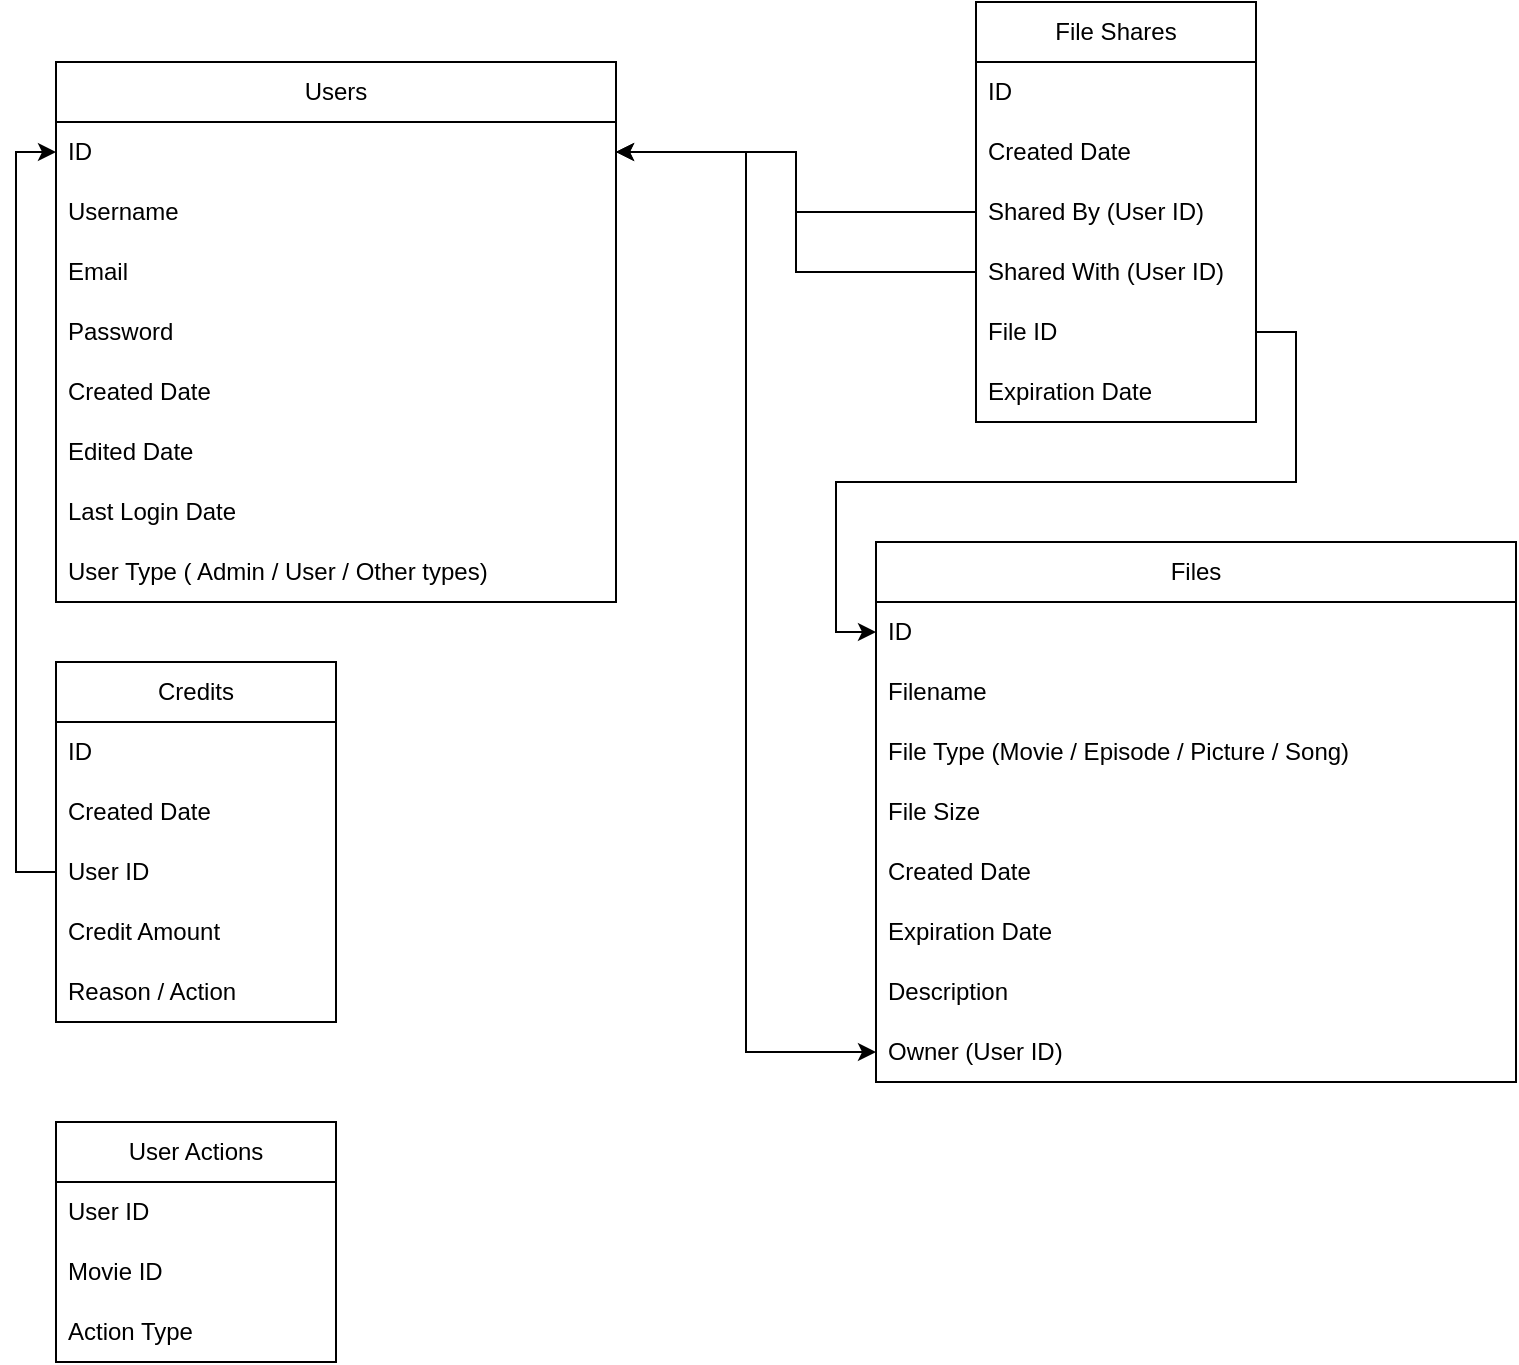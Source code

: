 <mxfile version="24.4.6" type="device">
  <diagram name="Page-1" id="ljVisufAbEmZKsnA7vjS">
    <mxGraphModel dx="989" dy="538" grid="1" gridSize="10" guides="1" tooltips="1" connect="1" arrows="1" fold="1" page="1" pageScale="1" pageWidth="850" pageHeight="1100" math="0" shadow="0">
      <root>
        <mxCell id="0" />
        <mxCell id="1" parent="0" />
        <mxCell id="xco7I22EKFjkosjsRPvA-1" value="Users" style="swimlane;fontStyle=0;childLayout=stackLayout;horizontal=1;startSize=30;horizontalStack=0;resizeParent=1;resizeParentMax=0;resizeLast=0;collapsible=1;marginBottom=0;whiteSpace=wrap;html=1;" parent="1" vertex="1">
          <mxGeometry x="40" y="40" width="280" height="270" as="geometry" />
        </mxCell>
        <mxCell id="xco7I22EKFjkosjsRPvA-2" value="ID" style="text;strokeColor=none;fillColor=none;align=left;verticalAlign=middle;spacingLeft=4;spacingRight=4;overflow=hidden;points=[[0,0.5],[1,0.5]];portConstraint=eastwest;rotatable=0;whiteSpace=wrap;html=1;" parent="xco7I22EKFjkosjsRPvA-1" vertex="1">
          <mxGeometry y="30" width="280" height="30" as="geometry" />
        </mxCell>
        <mxCell id="xco7I22EKFjkosjsRPvA-3" value="Username" style="text;strokeColor=none;fillColor=none;align=left;verticalAlign=middle;spacingLeft=4;spacingRight=4;overflow=hidden;points=[[0,0.5],[1,0.5]];portConstraint=eastwest;rotatable=0;whiteSpace=wrap;html=1;" parent="xco7I22EKFjkosjsRPvA-1" vertex="1">
          <mxGeometry y="60" width="280" height="30" as="geometry" />
        </mxCell>
        <mxCell id="xco7I22EKFjkosjsRPvA-4" value="Email" style="text;strokeColor=none;fillColor=none;align=left;verticalAlign=middle;spacingLeft=4;spacingRight=4;overflow=hidden;points=[[0,0.5],[1,0.5]];portConstraint=eastwest;rotatable=0;whiteSpace=wrap;html=1;" parent="xco7I22EKFjkosjsRPvA-1" vertex="1">
          <mxGeometry y="90" width="280" height="30" as="geometry" />
        </mxCell>
        <mxCell id="xco7I22EKFjkosjsRPvA-5" value="Password" style="text;strokeColor=none;fillColor=none;align=left;verticalAlign=middle;spacingLeft=4;spacingRight=4;overflow=hidden;points=[[0,0.5],[1,0.5]];portConstraint=eastwest;rotatable=0;whiteSpace=wrap;html=1;" parent="xco7I22EKFjkosjsRPvA-1" vertex="1">
          <mxGeometry y="120" width="280" height="30" as="geometry" />
        </mxCell>
        <mxCell id="xco7I22EKFjkosjsRPvA-6" value="Created Date" style="text;strokeColor=none;fillColor=none;align=left;verticalAlign=middle;spacingLeft=4;spacingRight=4;overflow=hidden;points=[[0,0.5],[1,0.5]];portConstraint=eastwest;rotatable=0;whiteSpace=wrap;html=1;" parent="xco7I22EKFjkosjsRPvA-1" vertex="1">
          <mxGeometry y="150" width="280" height="30" as="geometry" />
        </mxCell>
        <mxCell id="xco7I22EKFjkosjsRPvA-7" value="Edited Date" style="text;strokeColor=none;fillColor=none;align=left;verticalAlign=middle;spacingLeft=4;spacingRight=4;overflow=hidden;points=[[0,0.5],[1,0.5]];portConstraint=eastwest;rotatable=0;whiteSpace=wrap;html=1;" parent="xco7I22EKFjkosjsRPvA-1" vertex="1">
          <mxGeometry y="180" width="280" height="30" as="geometry" />
        </mxCell>
        <mxCell id="xco7I22EKFjkosjsRPvA-8" value="Last Login Date" style="text;strokeColor=none;fillColor=none;align=left;verticalAlign=middle;spacingLeft=4;spacingRight=4;overflow=hidden;points=[[0,0.5],[1,0.5]];portConstraint=eastwest;rotatable=0;whiteSpace=wrap;html=1;" parent="xco7I22EKFjkosjsRPvA-1" vertex="1">
          <mxGeometry y="210" width="280" height="30" as="geometry" />
        </mxCell>
        <mxCell id="xco7I22EKFjkosjsRPvA-10" value="User Type ( Admin / User / Other types)" style="text;strokeColor=none;fillColor=none;align=left;verticalAlign=middle;spacingLeft=4;spacingRight=4;overflow=hidden;points=[[0,0.5],[1,0.5]];portConstraint=eastwest;rotatable=0;whiteSpace=wrap;html=1;" parent="xco7I22EKFjkosjsRPvA-1" vertex="1">
          <mxGeometry y="240" width="280" height="30" as="geometry" />
        </mxCell>
        <mxCell id="xco7I22EKFjkosjsRPvA-11" value="Files" style="swimlane;fontStyle=0;childLayout=stackLayout;horizontal=1;startSize=30;horizontalStack=0;resizeParent=1;resizeParentMax=0;resizeLast=0;collapsible=1;marginBottom=0;whiteSpace=wrap;html=1;" parent="1" vertex="1">
          <mxGeometry x="450" y="280" width="320" height="270" as="geometry" />
        </mxCell>
        <mxCell id="xco7I22EKFjkosjsRPvA-12" value="ID" style="text;strokeColor=none;fillColor=none;align=left;verticalAlign=middle;spacingLeft=4;spacingRight=4;overflow=hidden;points=[[0,0.5],[1,0.5]];portConstraint=eastwest;rotatable=0;whiteSpace=wrap;html=1;" parent="xco7I22EKFjkosjsRPvA-11" vertex="1">
          <mxGeometry y="30" width="320" height="30" as="geometry" />
        </mxCell>
        <mxCell id="xco7I22EKFjkosjsRPvA-13" value="Filename" style="text;strokeColor=none;fillColor=none;align=left;verticalAlign=middle;spacingLeft=4;spacingRight=4;overflow=hidden;points=[[0,0.5],[1,0.5]];portConstraint=eastwest;rotatable=0;whiteSpace=wrap;html=1;" parent="xco7I22EKFjkosjsRPvA-11" vertex="1">
          <mxGeometry y="60" width="320" height="30" as="geometry" />
        </mxCell>
        <mxCell id="xco7I22EKFjkosjsRPvA-14" value="File Type (Movie / Episode / Picture / Song)" style="text;strokeColor=none;fillColor=none;align=left;verticalAlign=middle;spacingLeft=4;spacingRight=4;overflow=hidden;points=[[0,0.5],[1,0.5]];portConstraint=eastwest;rotatable=0;whiteSpace=wrap;html=1;" parent="xco7I22EKFjkosjsRPvA-11" vertex="1">
          <mxGeometry y="90" width="320" height="30" as="geometry" />
        </mxCell>
        <mxCell id="xco7I22EKFjkosjsRPvA-15" value="File Size" style="text;strokeColor=none;fillColor=none;align=left;verticalAlign=middle;spacingLeft=4;spacingRight=4;overflow=hidden;points=[[0,0.5],[1,0.5]];portConstraint=eastwest;rotatable=0;whiteSpace=wrap;html=1;" parent="xco7I22EKFjkosjsRPvA-11" vertex="1">
          <mxGeometry y="120" width="320" height="30" as="geometry" />
        </mxCell>
        <mxCell id="xco7I22EKFjkosjsRPvA-16" value="Created Date" style="text;strokeColor=none;fillColor=none;align=left;verticalAlign=middle;spacingLeft=4;spacingRight=4;overflow=hidden;points=[[0,0.5],[1,0.5]];portConstraint=eastwest;rotatable=0;whiteSpace=wrap;html=1;" parent="xco7I22EKFjkosjsRPvA-11" vertex="1">
          <mxGeometry y="150" width="320" height="30" as="geometry" />
        </mxCell>
        <mxCell id="xco7I22EKFjkosjsRPvA-17" value="Expiration Date" style="text;strokeColor=none;fillColor=none;align=left;verticalAlign=middle;spacingLeft=4;spacingRight=4;overflow=hidden;points=[[0,0.5],[1,0.5]];portConstraint=eastwest;rotatable=0;whiteSpace=wrap;html=1;" parent="xco7I22EKFjkosjsRPvA-11" vertex="1">
          <mxGeometry y="180" width="320" height="30" as="geometry" />
        </mxCell>
        <mxCell id="xco7I22EKFjkosjsRPvA-18" value="Description" style="text;strokeColor=none;fillColor=none;align=left;verticalAlign=middle;spacingLeft=4;spacingRight=4;overflow=hidden;points=[[0,0.5],[1,0.5]];portConstraint=eastwest;rotatable=0;whiteSpace=wrap;html=1;" parent="xco7I22EKFjkosjsRPvA-11" vertex="1">
          <mxGeometry y="210" width="320" height="30" as="geometry" />
        </mxCell>
        <mxCell id="xco7I22EKFjkosjsRPvA-22" value="Owner (User ID)" style="text;strokeColor=none;fillColor=none;align=left;verticalAlign=middle;spacingLeft=4;spacingRight=4;overflow=hidden;points=[[0,0.5],[1,0.5]];portConstraint=eastwest;rotatable=0;whiteSpace=wrap;html=1;" parent="xco7I22EKFjkosjsRPvA-11" vertex="1">
          <mxGeometry y="240" width="320" height="30" as="geometry" />
        </mxCell>
        <mxCell id="xco7I22EKFjkosjsRPvA-23" value="" style="edgeStyle=orthogonalEdgeStyle;rounded=0;orthogonalLoop=1;jettySize=auto;html=1;" parent="1" source="xco7I22EKFjkosjsRPvA-2" target="xco7I22EKFjkosjsRPvA-22" edge="1">
          <mxGeometry relative="1" as="geometry" />
        </mxCell>
        <mxCell id="xco7I22EKFjkosjsRPvA-25" value="File Shares" style="swimlane;fontStyle=0;childLayout=stackLayout;horizontal=1;startSize=30;horizontalStack=0;resizeParent=1;resizeParentMax=0;resizeLast=0;collapsible=1;marginBottom=0;whiteSpace=wrap;html=1;" parent="1" vertex="1">
          <mxGeometry x="500" y="10" width="140" height="210" as="geometry" />
        </mxCell>
        <mxCell id="xco7I22EKFjkosjsRPvA-26" value="ID" style="text;strokeColor=none;fillColor=none;align=left;verticalAlign=middle;spacingLeft=4;spacingRight=4;overflow=hidden;points=[[0,0.5],[1,0.5]];portConstraint=eastwest;rotatable=0;whiteSpace=wrap;html=1;" parent="xco7I22EKFjkosjsRPvA-25" vertex="1">
          <mxGeometry y="30" width="140" height="30" as="geometry" />
        </mxCell>
        <mxCell id="xco7I22EKFjkosjsRPvA-27" value="Created Date" style="text;strokeColor=none;fillColor=none;align=left;verticalAlign=middle;spacingLeft=4;spacingRight=4;overflow=hidden;points=[[0,0.5],[1,0.5]];portConstraint=eastwest;rotatable=0;whiteSpace=wrap;html=1;" parent="xco7I22EKFjkosjsRPvA-25" vertex="1">
          <mxGeometry y="60" width="140" height="30" as="geometry" />
        </mxCell>
        <mxCell id="xco7I22EKFjkosjsRPvA-28" value="Shared By (User ID)" style="text;strokeColor=none;fillColor=none;align=left;verticalAlign=middle;spacingLeft=4;spacingRight=4;overflow=hidden;points=[[0,0.5],[1,0.5]];portConstraint=eastwest;rotatable=0;whiteSpace=wrap;html=1;" parent="xco7I22EKFjkosjsRPvA-25" vertex="1">
          <mxGeometry y="90" width="140" height="30" as="geometry" />
        </mxCell>
        <mxCell id="xco7I22EKFjkosjsRPvA-29" value="Shared With (User ID)" style="text;strokeColor=none;fillColor=none;align=left;verticalAlign=middle;spacingLeft=4;spacingRight=4;overflow=hidden;points=[[0,0.5],[1,0.5]];portConstraint=eastwest;rotatable=0;whiteSpace=wrap;html=1;" parent="xco7I22EKFjkosjsRPvA-25" vertex="1">
          <mxGeometry y="120" width="140" height="30" as="geometry" />
        </mxCell>
        <mxCell id="xco7I22EKFjkosjsRPvA-30" value="File ID" style="text;strokeColor=none;fillColor=none;align=left;verticalAlign=middle;spacingLeft=4;spacingRight=4;overflow=hidden;points=[[0,0.5],[1,0.5]];portConstraint=eastwest;rotatable=0;whiteSpace=wrap;html=1;" parent="xco7I22EKFjkosjsRPvA-25" vertex="1">
          <mxGeometry y="150" width="140" height="30" as="geometry" />
        </mxCell>
        <mxCell id="xco7I22EKFjkosjsRPvA-31" value="Expiration Date" style="text;strokeColor=none;fillColor=none;align=left;verticalAlign=middle;spacingLeft=4;spacingRight=4;overflow=hidden;points=[[0,0.5],[1,0.5]];portConstraint=eastwest;rotatable=0;whiteSpace=wrap;html=1;" parent="xco7I22EKFjkosjsRPvA-25" vertex="1">
          <mxGeometry y="180" width="140" height="30" as="geometry" />
        </mxCell>
        <mxCell id="xco7I22EKFjkosjsRPvA-32" value="" style="edgeStyle=orthogonalEdgeStyle;rounded=0;orthogonalLoop=1;jettySize=auto;html=1;" parent="1" source="xco7I22EKFjkosjsRPvA-28" target="xco7I22EKFjkosjsRPvA-2" edge="1">
          <mxGeometry relative="1" as="geometry" />
        </mxCell>
        <mxCell id="xco7I22EKFjkosjsRPvA-35" value="" style="edgeStyle=orthogonalEdgeStyle;rounded=0;orthogonalLoop=1;jettySize=auto;html=1;entryX=1;entryY=0.5;entryDx=0;entryDy=0;" parent="1" source="xco7I22EKFjkosjsRPvA-29" target="xco7I22EKFjkosjsRPvA-2" edge="1">
          <mxGeometry relative="1" as="geometry" />
        </mxCell>
        <mxCell id="xco7I22EKFjkosjsRPvA-37" value="" style="edgeStyle=orthogonalEdgeStyle;rounded=0;orthogonalLoop=1;jettySize=auto;html=1;" parent="1" source="xco7I22EKFjkosjsRPvA-30" target="xco7I22EKFjkosjsRPvA-12" edge="1">
          <mxGeometry relative="1" as="geometry" />
        </mxCell>
        <mxCell id="xco7I22EKFjkosjsRPvA-38" value="Credits" style="swimlane;fontStyle=0;childLayout=stackLayout;horizontal=1;startSize=30;horizontalStack=0;resizeParent=1;resizeParentMax=0;resizeLast=0;collapsible=1;marginBottom=0;whiteSpace=wrap;html=1;" parent="1" vertex="1">
          <mxGeometry x="40" y="340" width="140" height="180" as="geometry" />
        </mxCell>
        <mxCell id="xco7I22EKFjkosjsRPvA-39" value="ID" style="text;strokeColor=none;fillColor=none;align=left;verticalAlign=middle;spacingLeft=4;spacingRight=4;overflow=hidden;points=[[0,0.5],[1,0.5]];portConstraint=eastwest;rotatable=0;whiteSpace=wrap;html=1;" parent="xco7I22EKFjkosjsRPvA-38" vertex="1">
          <mxGeometry y="30" width="140" height="30" as="geometry" />
        </mxCell>
        <mxCell id="xco7I22EKFjkosjsRPvA-40" value="Created Date" style="text;strokeColor=none;fillColor=none;align=left;verticalAlign=middle;spacingLeft=4;spacingRight=4;overflow=hidden;points=[[0,0.5],[1,0.5]];portConstraint=eastwest;rotatable=0;whiteSpace=wrap;html=1;" parent="xco7I22EKFjkosjsRPvA-38" vertex="1">
          <mxGeometry y="60" width="140" height="30" as="geometry" />
        </mxCell>
        <mxCell id="xco7I22EKFjkosjsRPvA-41" value="User ID" style="text;strokeColor=none;fillColor=none;align=left;verticalAlign=middle;spacingLeft=4;spacingRight=4;overflow=hidden;points=[[0,0.5],[1,0.5]];portConstraint=eastwest;rotatable=0;whiteSpace=wrap;html=1;" parent="xco7I22EKFjkosjsRPvA-38" vertex="1">
          <mxGeometry y="90" width="140" height="30" as="geometry" />
        </mxCell>
        <mxCell id="xco7I22EKFjkosjsRPvA-42" value="Credit Amount" style="text;strokeColor=none;fillColor=none;align=left;verticalAlign=middle;spacingLeft=4;spacingRight=4;overflow=hidden;points=[[0,0.5],[1,0.5]];portConstraint=eastwest;rotatable=0;whiteSpace=wrap;html=1;" parent="xco7I22EKFjkosjsRPvA-38" vertex="1">
          <mxGeometry y="120" width="140" height="30" as="geometry" />
        </mxCell>
        <mxCell id="xco7I22EKFjkosjsRPvA-43" value="Reason / Action" style="text;strokeColor=none;fillColor=none;align=left;verticalAlign=middle;spacingLeft=4;spacingRight=4;overflow=hidden;points=[[0,0.5],[1,0.5]];portConstraint=eastwest;rotatable=0;whiteSpace=wrap;html=1;" parent="xco7I22EKFjkosjsRPvA-38" vertex="1">
          <mxGeometry y="150" width="140" height="30" as="geometry" />
        </mxCell>
        <mxCell id="xco7I22EKFjkosjsRPvA-44" value="" style="edgeStyle=orthogonalEdgeStyle;rounded=0;orthogonalLoop=1;jettySize=auto;html=1;exitX=0;exitY=0.5;exitDx=0;exitDy=0;" parent="1" source="xco7I22EKFjkosjsRPvA-41" target="xco7I22EKFjkosjsRPvA-2" edge="1">
          <mxGeometry relative="1" as="geometry" />
        </mxCell>
        <mxCell id="2YvKGAGO_8C6OphYjMC--11" value="User Actions" style="swimlane;fontStyle=0;childLayout=stackLayout;horizontal=1;startSize=30;horizontalStack=0;resizeParent=1;resizeParentMax=0;resizeLast=0;collapsible=1;marginBottom=0;whiteSpace=wrap;html=1;" vertex="1" parent="1">
          <mxGeometry x="40" y="570" width="140" height="120" as="geometry" />
        </mxCell>
        <mxCell id="2YvKGAGO_8C6OphYjMC--12" value="User ID" style="text;strokeColor=none;fillColor=none;align=left;verticalAlign=middle;spacingLeft=4;spacingRight=4;overflow=hidden;points=[[0,0.5],[1,0.5]];portConstraint=eastwest;rotatable=0;whiteSpace=wrap;html=1;" vertex="1" parent="2YvKGAGO_8C6OphYjMC--11">
          <mxGeometry y="30" width="140" height="30" as="geometry" />
        </mxCell>
        <mxCell id="2YvKGAGO_8C6OphYjMC--13" value="Movie ID" style="text;strokeColor=none;fillColor=none;align=left;verticalAlign=middle;spacingLeft=4;spacingRight=4;overflow=hidden;points=[[0,0.5],[1,0.5]];portConstraint=eastwest;rotatable=0;whiteSpace=wrap;html=1;" vertex="1" parent="2YvKGAGO_8C6OphYjMC--11">
          <mxGeometry y="60" width="140" height="30" as="geometry" />
        </mxCell>
        <mxCell id="2YvKGAGO_8C6OphYjMC--14" value="Action Type" style="text;strokeColor=none;fillColor=none;align=left;verticalAlign=middle;spacingLeft=4;spacingRight=4;overflow=hidden;points=[[0,0.5],[1,0.5]];portConstraint=eastwest;rotatable=0;whiteSpace=wrap;html=1;" vertex="1" parent="2YvKGAGO_8C6OphYjMC--11">
          <mxGeometry y="90" width="140" height="30" as="geometry" />
        </mxCell>
      </root>
    </mxGraphModel>
  </diagram>
</mxfile>
